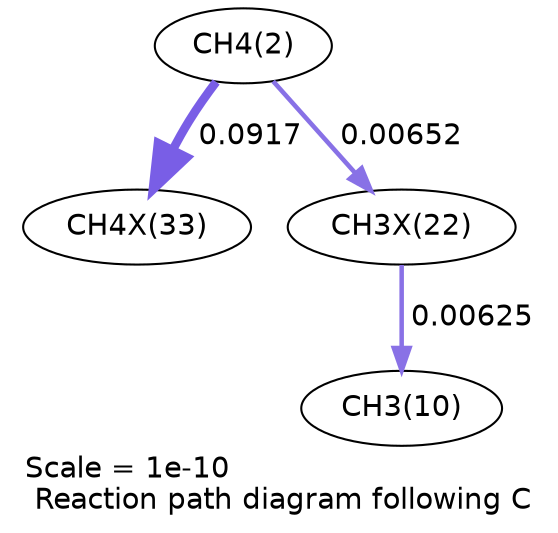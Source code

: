 digraph reaction_paths {
center=1;
s4 -> s43[fontname="Helvetica", penwidth=4.2, arrowsize=2.1, color="0.7, 0.592, 0.9"
, label=" 0.0917"];
s4 -> s39[fontname="Helvetica", penwidth=2.2, arrowsize=1.1, color="0.7, 0.507, 0.9"
, label=" 0.00652"];
s39 -> s12[fontname="Helvetica", penwidth=2.17, arrowsize=1.08, color="0.7, 0.506, 0.9"
, label=" 0.00625"];
s4 [ fontname="Helvetica", label="CH4(2)"];
s12 [ fontname="Helvetica", label="CH3(10)"];
s39 [ fontname="Helvetica", label="CH3X(22)"];
s43 [ fontname="Helvetica", label="CH4X(33)"];
 label = "Scale = 1e-10\l Reaction path diagram following C";
 fontname = "Helvetica";
}
